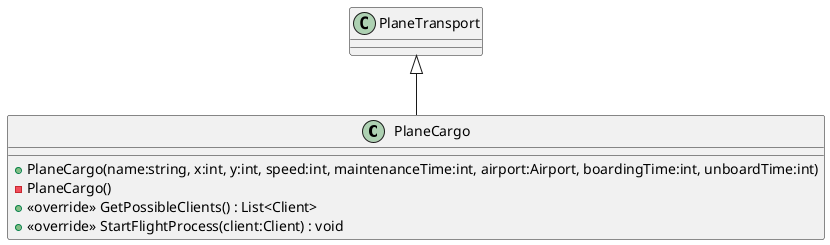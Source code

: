 @startuml
class PlaneCargo {
    + PlaneCargo(name:string, x:int, y:int, speed:int, maintenanceTime:int, airport:Airport, boardingTime:int, unboardTime:int)
    - PlaneCargo()
    + <<override>> GetPossibleClients() : List<Client>
    + <<override>> StartFlightProcess(client:Client) : void
}
PlaneTransport <|-- PlaneCargo
@enduml

